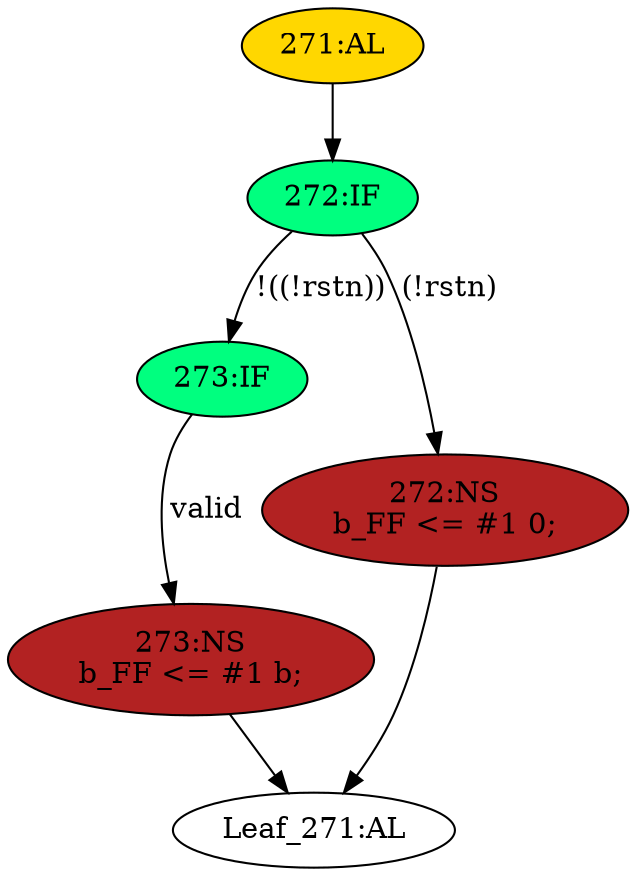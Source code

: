strict digraph "" {
	node [label="\N"];
	"271:AL"	 [ast="<pyverilog.vparser.ast.Always object at 0x7f9d7db6b990>",
		clk_sens=False,
		fillcolor=gold,
		label="271:AL",
		sens="['clk']",
		statements="[]",
		style=filled,
		typ=Always,
		use_var="['valid', 'b', 'rstn']"];
	"272:IF"	 [ast="<pyverilog.vparser.ast.IfStatement object at 0x7f9d7db6b8d0>",
		fillcolor=springgreen,
		label="272:IF",
		statements="[]",
		style=filled,
		typ=IfStatement];
	"271:AL" -> "272:IF"	 [cond="[]",
		lineno=None];
	"273:IF"	 [ast="<pyverilog.vparser.ast.IfStatement object at 0x7f9d7db6b610>",
		fillcolor=springgreen,
		label="273:IF",
		statements="[]",
		style=filled,
		typ=IfStatement];
	"273:NS"	 [ast="<pyverilog.vparser.ast.NonblockingSubstitution object at 0x7f9d7db6b310>",
		fillcolor=firebrick,
		label="273:NS
b_FF <= #1 b;",
		statements="[<pyverilog.vparser.ast.NonblockingSubstitution object at 0x7f9d7db6b310>]",
		style=filled,
		typ=NonblockingSubstitution];
	"273:IF" -> "273:NS"	 [cond="['valid']",
		label=valid,
		lineno=273];
	"272:NS"	 [ast="<pyverilog.vparser.ast.NonblockingSubstitution object at 0x7f9d7db6b710>",
		fillcolor=firebrick,
		label="272:NS
b_FF <= #1 0;",
		statements="[<pyverilog.vparser.ast.NonblockingSubstitution object at 0x7f9d7db6b710>]",
		style=filled,
		typ=NonblockingSubstitution];
	"Leaf_271:AL"	 [def_var="['b_FF']",
		label="Leaf_271:AL"];
	"272:NS" -> "Leaf_271:AL"	 [cond="[]",
		lineno=None];
	"272:IF" -> "273:IF"	 [cond="['rstn']",
		label="!((!rstn))",
		lineno=272];
	"272:IF" -> "272:NS"	 [cond="['rstn']",
		label="(!rstn)",
		lineno=272];
	"273:NS" -> "Leaf_271:AL"	 [cond="[]",
		lineno=None];
}

